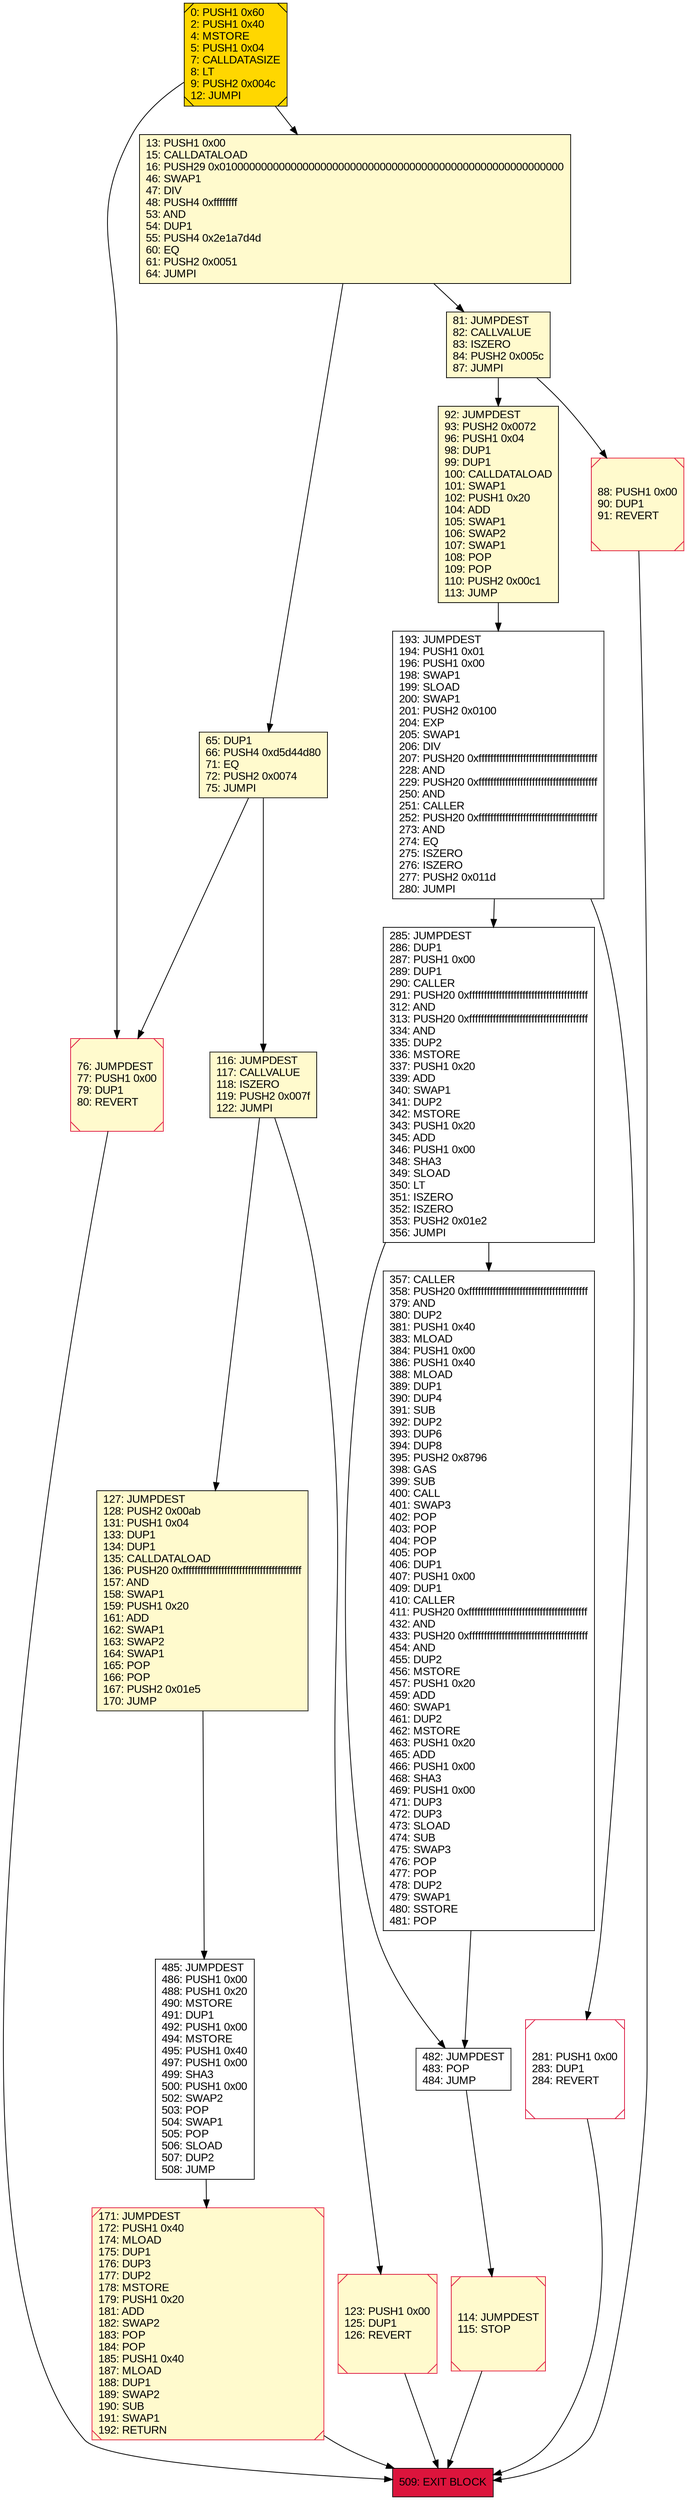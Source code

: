 digraph G {
bgcolor=transparent rankdir=UD;
node [shape=box style=filled color=black fillcolor=white fontname=arial fontcolor=black];
482 [label="482: JUMPDEST\l483: POP\l484: JUMP\l" ];
0 [label="0: PUSH1 0x60\l2: PUSH1 0x40\l4: MSTORE\l5: PUSH1 0x04\l7: CALLDATASIZE\l8: LT\l9: PUSH2 0x004c\l12: JUMPI\l" fillcolor=lemonchiffon shape=Msquare fillcolor=gold ];
114 [label="114: JUMPDEST\l115: STOP\l" fillcolor=lemonchiffon shape=Msquare color=crimson ];
65 [label="65: DUP1\l66: PUSH4 0xd5d44d80\l71: EQ\l72: PUSH2 0x0074\l75: JUMPI\l" fillcolor=lemonchiffon ];
76 [label="76: JUMPDEST\l77: PUSH1 0x00\l79: DUP1\l80: REVERT\l" fillcolor=lemonchiffon shape=Msquare color=crimson ];
285 [label="285: JUMPDEST\l286: DUP1\l287: PUSH1 0x00\l289: DUP1\l290: CALLER\l291: PUSH20 0xffffffffffffffffffffffffffffffffffffffff\l312: AND\l313: PUSH20 0xffffffffffffffffffffffffffffffffffffffff\l334: AND\l335: DUP2\l336: MSTORE\l337: PUSH1 0x20\l339: ADD\l340: SWAP1\l341: DUP2\l342: MSTORE\l343: PUSH1 0x20\l345: ADD\l346: PUSH1 0x00\l348: SHA3\l349: SLOAD\l350: LT\l351: ISZERO\l352: ISZERO\l353: PUSH2 0x01e2\l356: JUMPI\l" ];
193 [label="193: JUMPDEST\l194: PUSH1 0x01\l196: PUSH1 0x00\l198: SWAP1\l199: SLOAD\l200: SWAP1\l201: PUSH2 0x0100\l204: EXP\l205: SWAP1\l206: DIV\l207: PUSH20 0xffffffffffffffffffffffffffffffffffffffff\l228: AND\l229: PUSH20 0xffffffffffffffffffffffffffffffffffffffff\l250: AND\l251: CALLER\l252: PUSH20 0xffffffffffffffffffffffffffffffffffffffff\l273: AND\l274: EQ\l275: ISZERO\l276: ISZERO\l277: PUSH2 0x011d\l280: JUMPI\l" ];
81 [label="81: JUMPDEST\l82: CALLVALUE\l83: ISZERO\l84: PUSH2 0x005c\l87: JUMPI\l" fillcolor=lemonchiffon ];
92 [label="92: JUMPDEST\l93: PUSH2 0x0072\l96: PUSH1 0x04\l98: DUP1\l99: DUP1\l100: CALLDATALOAD\l101: SWAP1\l102: PUSH1 0x20\l104: ADD\l105: SWAP1\l106: SWAP2\l107: SWAP1\l108: POP\l109: POP\l110: PUSH2 0x00c1\l113: JUMP\l" fillcolor=lemonchiffon ];
116 [label="116: JUMPDEST\l117: CALLVALUE\l118: ISZERO\l119: PUSH2 0x007f\l122: JUMPI\l" fillcolor=lemonchiffon ];
127 [label="127: JUMPDEST\l128: PUSH2 0x00ab\l131: PUSH1 0x04\l133: DUP1\l134: DUP1\l135: CALLDATALOAD\l136: PUSH20 0xffffffffffffffffffffffffffffffffffffffff\l157: AND\l158: SWAP1\l159: PUSH1 0x20\l161: ADD\l162: SWAP1\l163: SWAP2\l164: SWAP1\l165: POP\l166: POP\l167: PUSH2 0x01e5\l170: JUMP\l" fillcolor=lemonchiffon ];
171 [label="171: JUMPDEST\l172: PUSH1 0x40\l174: MLOAD\l175: DUP1\l176: DUP3\l177: DUP2\l178: MSTORE\l179: PUSH1 0x20\l181: ADD\l182: SWAP2\l183: POP\l184: POP\l185: PUSH1 0x40\l187: MLOAD\l188: DUP1\l189: SWAP2\l190: SUB\l191: SWAP1\l192: RETURN\l" fillcolor=lemonchiffon shape=Msquare color=crimson ];
281 [label="281: PUSH1 0x00\l283: DUP1\l284: REVERT\l" shape=Msquare color=crimson ];
88 [label="88: PUSH1 0x00\l90: DUP1\l91: REVERT\l" fillcolor=lemonchiffon shape=Msquare color=crimson ];
13 [label="13: PUSH1 0x00\l15: CALLDATALOAD\l16: PUSH29 0x0100000000000000000000000000000000000000000000000000000000\l46: SWAP1\l47: DIV\l48: PUSH4 0xffffffff\l53: AND\l54: DUP1\l55: PUSH4 0x2e1a7d4d\l60: EQ\l61: PUSH2 0x0051\l64: JUMPI\l" fillcolor=lemonchiffon ];
123 [label="123: PUSH1 0x00\l125: DUP1\l126: REVERT\l" fillcolor=lemonchiffon shape=Msquare color=crimson ];
357 [label="357: CALLER\l358: PUSH20 0xffffffffffffffffffffffffffffffffffffffff\l379: AND\l380: DUP2\l381: PUSH1 0x40\l383: MLOAD\l384: PUSH1 0x00\l386: PUSH1 0x40\l388: MLOAD\l389: DUP1\l390: DUP4\l391: SUB\l392: DUP2\l393: DUP6\l394: DUP8\l395: PUSH2 0x8796\l398: GAS\l399: SUB\l400: CALL\l401: SWAP3\l402: POP\l403: POP\l404: POP\l405: POP\l406: DUP1\l407: PUSH1 0x00\l409: DUP1\l410: CALLER\l411: PUSH20 0xffffffffffffffffffffffffffffffffffffffff\l432: AND\l433: PUSH20 0xffffffffffffffffffffffffffffffffffffffff\l454: AND\l455: DUP2\l456: MSTORE\l457: PUSH1 0x20\l459: ADD\l460: SWAP1\l461: DUP2\l462: MSTORE\l463: PUSH1 0x20\l465: ADD\l466: PUSH1 0x00\l468: SHA3\l469: PUSH1 0x00\l471: DUP3\l472: DUP3\l473: SLOAD\l474: SUB\l475: SWAP3\l476: POP\l477: POP\l478: DUP2\l479: SWAP1\l480: SSTORE\l481: POP\l" ];
509 [label="509: EXIT BLOCK\l" fillcolor=crimson ];
485 [label="485: JUMPDEST\l486: PUSH1 0x00\l488: PUSH1 0x20\l490: MSTORE\l491: DUP1\l492: PUSH1 0x00\l494: MSTORE\l495: PUSH1 0x40\l497: PUSH1 0x00\l499: SHA3\l500: PUSH1 0x00\l502: SWAP2\l503: POP\l504: SWAP1\l505: POP\l506: SLOAD\l507: DUP2\l508: JUMP\l" ];
193 -> 285;
88 -> 509;
281 -> 509;
127 -> 485;
81 -> 88;
285 -> 482;
116 -> 123;
65 -> 76;
65 -> 116;
285 -> 357;
357 -> 482;
114 -> 509;
13 -> 65;
92 -> 193;
81 -> 92;
482 -> 114;
171 -> 509;
485 -> 171;
123 -> 509;
13 -> 81;
0 -> 76;
116 -> 127;
76 -> 509;
193 -> 281;
0 -> 13;
}
